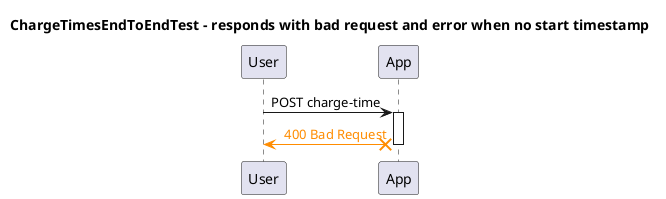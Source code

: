 @startuml
title ChargeTimesEndToEndTest - responds with bad request and error when no start timestamp
participant "User"
participant "App"
"User" -> "App": POST charge-time
activate "App"

"App" X-[#DarkOrange]> "User": <color:DarkOrange> 400 Bad Request
deactivate "App"
@enduml